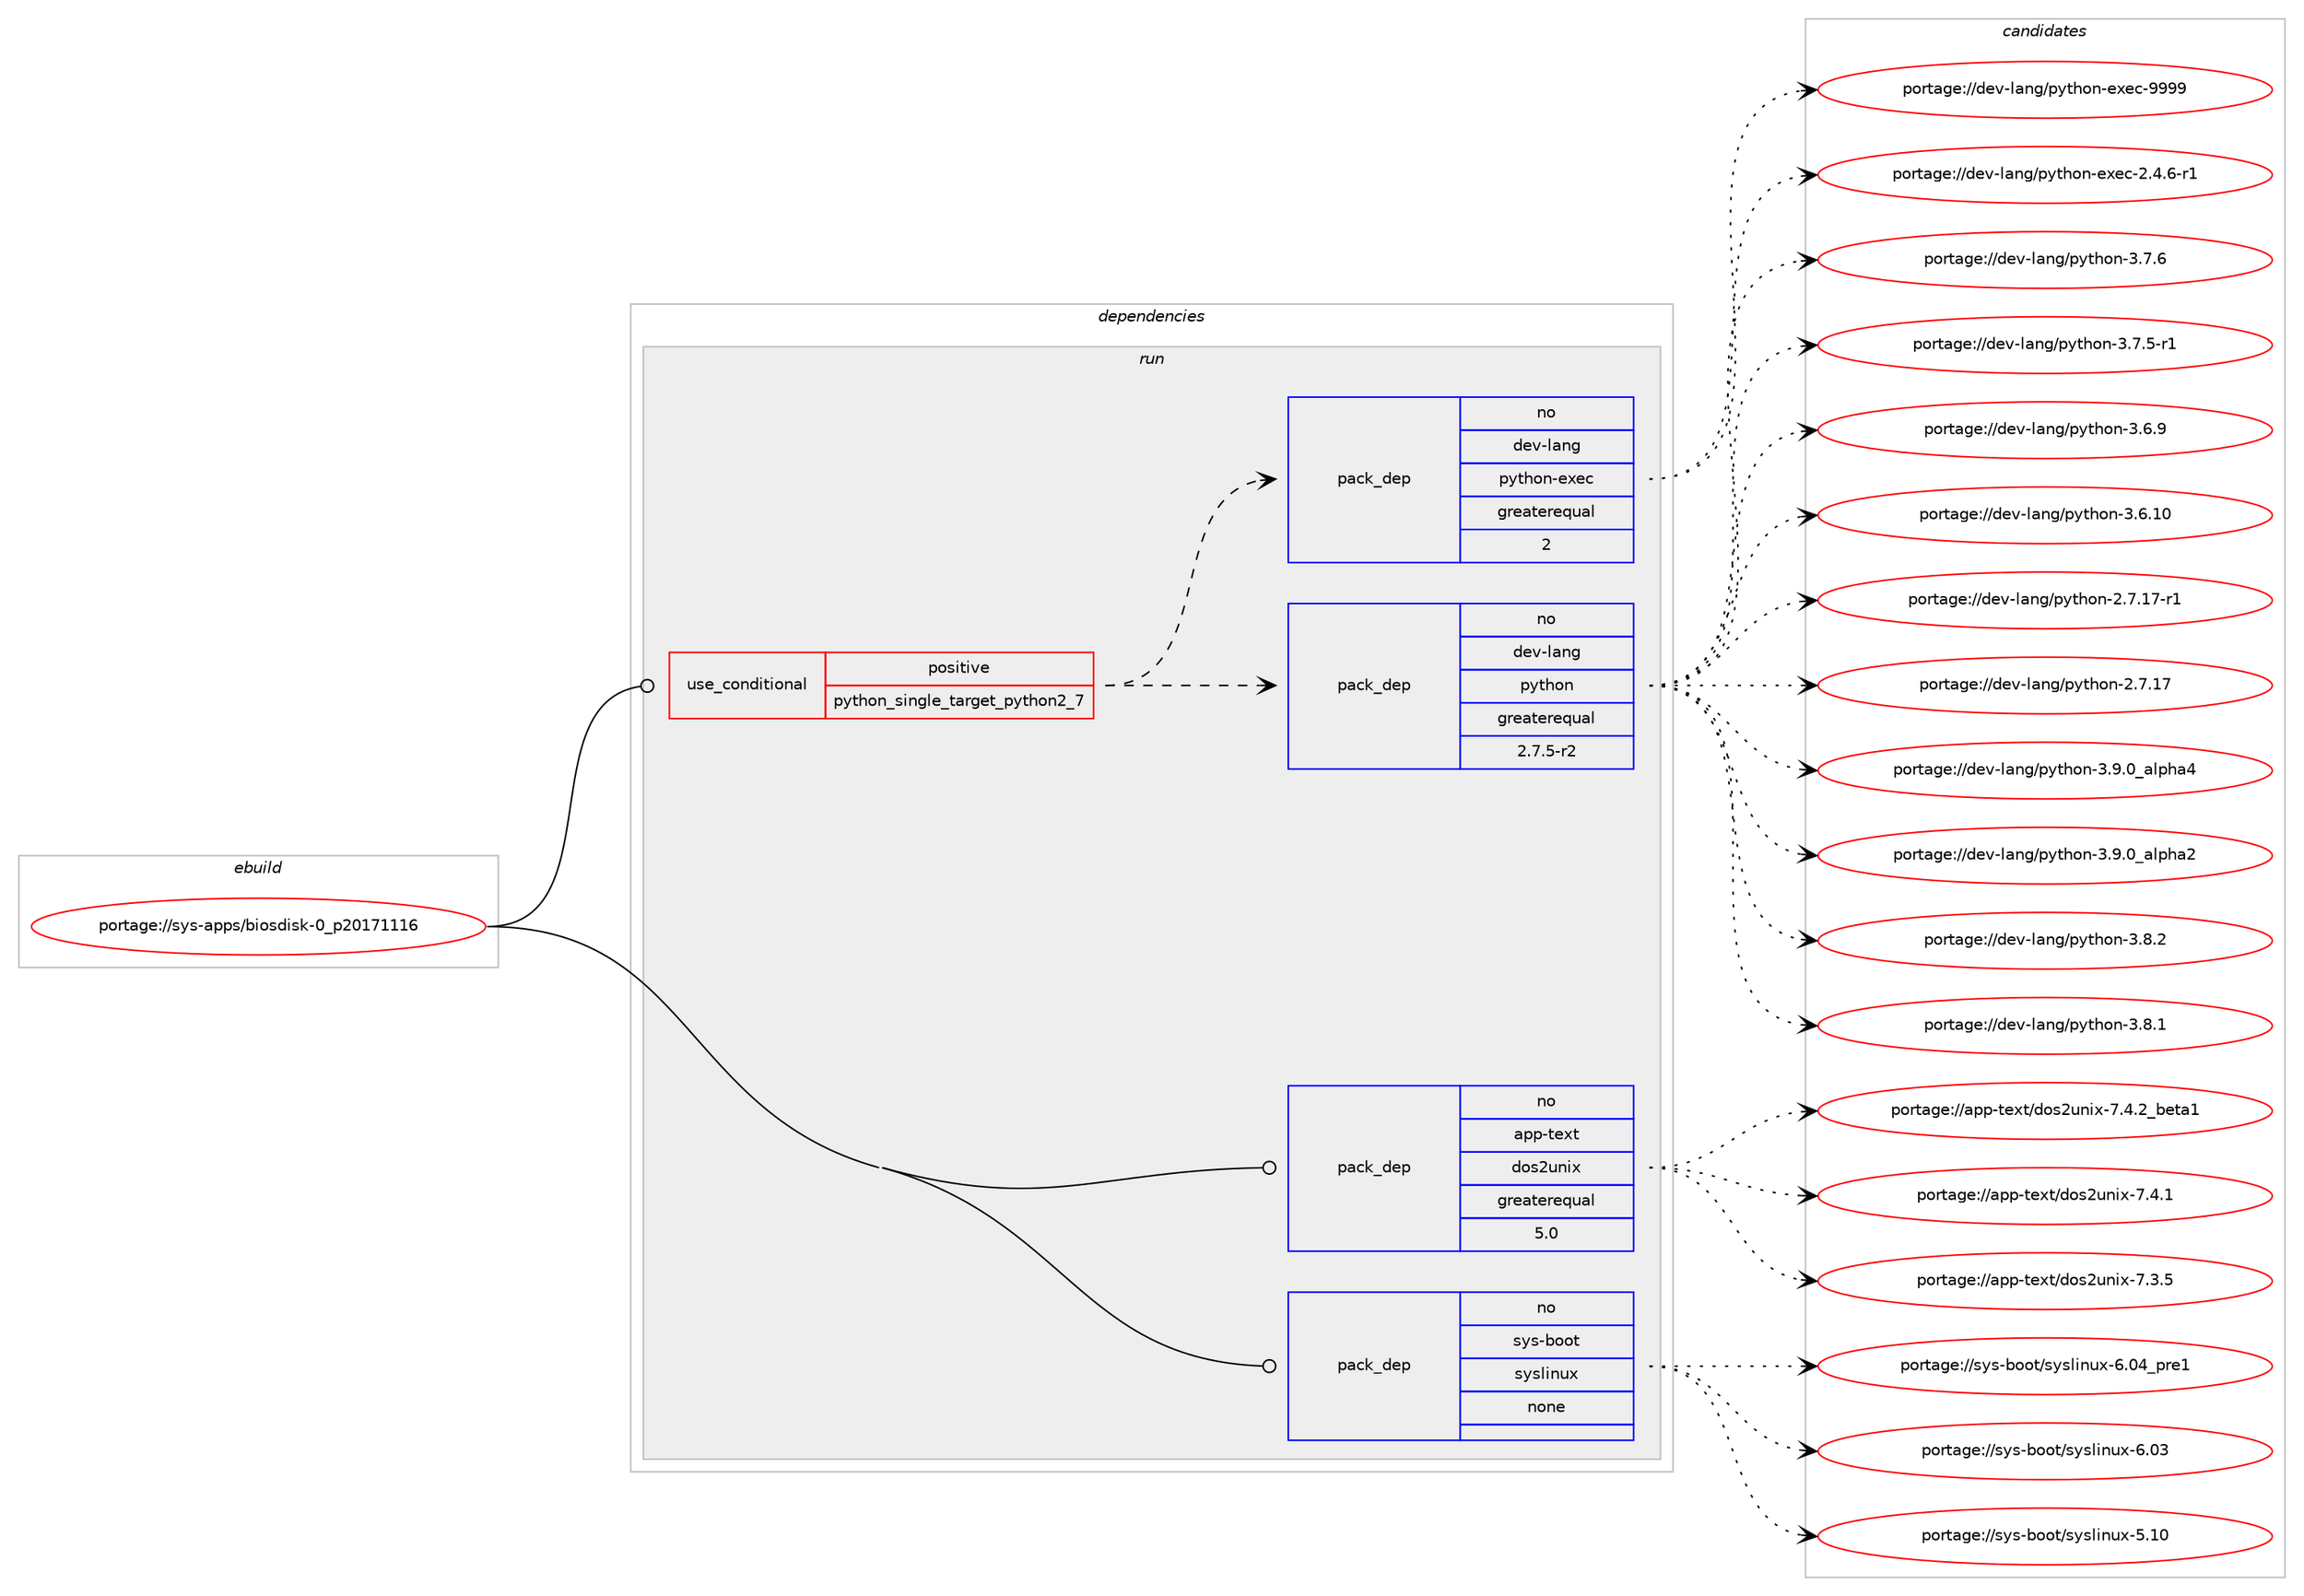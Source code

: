 digraph prolog {

# *************
# Graph options
# *************

newrank=true;
concentrate=true;
compound=true;
graph [rankdir=LR,fontname=Helvetica,fontsize=10,ranksep=1.5];#, ranksep=2.5, nodesep=0.2];
edge  [arrowhead=vee];
node  [fontname=Helvetica,fontsize=10];

# **********
# The ebuild
# **********

subgraph cluster_leftcol {
color=gray;
rank=same;
label=<<i>ebuild</i>>;
id [label="portage://sys-apps/biosdisk-0_p20171116", color=red, width=4, href="../sys-apps/biosdisk-0_p20171116.svg"];
}

# ****************
# The dependencies
# ****************

subgraph cluster_midcol {
color=gray;
label=<<i>dependencies</i>>;
subgraph cluster_compile {
fillcolor="#eeeeee";
style=filled;
label=<<i>compile</i>>;
}
subgraph cluster_compileandrun {
fillcolor="#eeeeee";
style=filled;
label=<<i>compile and run</i>>;
}
subgraph cluster_run {
fillcolor="#eeeeee";
style=filled;
label=<<i>run</i>>;
subgraph cond8870 {
dependency41474 [label=<<TABLE BORDER="0" CELLBORDER="1" CELLSPACING="0" CELLPADDING="4"><TR><TD ROWSPAN="3" CELLPADDING="10">use_conditional</TD></TR><TR><TD>positive</TD></TR><TR><TD>python_single_target_python2_7</TD></TR></TABLE>>, shape=none, color=red];
subgraph pack31643 {
dependency41475 [label=<<TABLE BORDER="0" CELLBORDER="1" CELLSPACING="0" CELLPADDING="4" WIDTH="220"><TR><TD ROWSPAN="6" CELLPADDING="30">pack_dep</TD></TR><TR><TD WIDTH="110">no</TD></TR><TR><TD>dev-lang</TD></TR><TR><TD>python</TD></TR><TR><TD>greaterequal</TD></TR><TR><TD>2.7.5-r2</TD></TR></TABLE>>, shape=none, color=blue];
}
dependency41474:e -> dependency41475:w [weight=20,style="dashed",arrowhead="vee"];
subgraph pack31644 {
dependency41476 [label=<<TABLE BORDER="0" CELLBORDER="1" CELLSPACING="0" CELLPADDING="4" WIDTH="220"><TR><TD ROWSPAN="6" CELLPADDING="30">pack_dep</TD></TR><TR><TD WIDTH="110">no</TD></TR><TR><TD>dev-lang</TD></TR><TR><TD>python-exec</TD></TR><TR><TD>greaterequal</TD></TR><TR><TD>2</TD></TR></TABLE>>, shape=none, color=blue];
}
dependency41474:e -> dependency41476:w [weight=20,style="dashed",arrowhead="vee"];
}
id:e -> dependency41474:w [weight=20,style="solid",arrowhead="odot"];
subgraph pack31645 {
dependency41477 [label=<<TABLE BORDER="0" CELLBORDER="1" CELLSPACING="0" CELLPADDING="4" WIDTH="220"><TR><TD ROWSPAN="6" CELLPADDING="30">pack_dep</TD></TR><TR><TD WIDTH="110">no</TD></TR><TR><TD>app-text</TD></TR><TR><TD>dos2unix</TD></TR><TR><TD>greaterequal</TD></TR><TR><TD>5.0</TD></TR></TABLE>>, shape=none, color=blue];
}
id:e -> dependency41477:w [weight=20,style="solid",arrowhead="odot"];
subgraph pack31646 {
dependency41478 [label=<<TABLE BORDER="0" CELLBORDER="1" CELLSPACING="0" CELLPADDING="4" WIDTH="220"><TR><TD ROWSPAN="6" CELLPADDING="30">pack_dep</TD></TR><TR><TD WIDTH="110">no</TD></TR><TR><TD>sys-boot</TD></TR><TR><TD>syslinux</TD></TR><TR><TD>none</TD></TR><TR><TD></TD></TR></TABLE>>, shape=none, color=blue];
}
id:e -> dependency41478:w [weight=20,style="solid",arrowhead="odot"];
}
}

# **************
# The candidates
# **************

subgraph cluster_choices {
rank=same;
color=gray;
label=<<i>candidates</i>>;

subgraph choice31643 {
color=black;
nodesep=1;
choice10010111845108971101034711212111610411111045514657464895971081121049752 [label="portage://dev-lang/python-3.9.0_alpha4", color=red, width=4,href="../dev-lang/python-3.9.0_alpha4.svg"];
choice10010111845108971101034711212111610411111045514657464895971081121049750 [label="portage://dev-lang/python-3.9.0_alpha2", color=red, width=4,href="../dev-lang/python-3.9.0_alpha2.svg"];
choice100101118451089711010347112121116104111110455146564650 [label="portage://dev-lang/python-3.8.2", color=red, width=4,href="../dev-lang/python-3.8.2.svg"];
choice100101118451089711010347112121116104111110455146564649 [label="portage://dev-lang/python-3.8.1", color=red, width=4,href="../dev-lang/python-3.8.1.svg"];
choice100101118451089711010347112121116104111110455146554654 [label="portage://dev-lang/python-3.7.6", color=red, width=4,href="../dev-lang/python-3.7.6.svg"];
choice1001011184510897110103471121211161041111104551465546534511449 [label="portage://dev-lang/python-3.7.5-r1", color=red, width=4,href="../dev-lang/python-3.7.5-r1.svg"];
choice100101118451089711010347112121116104111110455146544657 [label="portage://dev-lang/python-3.6.9", color=red, width=4,href="../dev-lang/python-3.6.9.svg"];
choice10010111845108971101034711212111610411111045514654464948 [label="portage://dev-lang/python-3.6.10", color=red, width=4,href="../dev-lang/python-3.6.10.svg"];
choice100101118451089711010347112121116104111110455046554649554511449 [label="portage://dev-lang/python-2.7.17-r1", color=red, width=4,href="../dev-lang/python-2.7.17-r1.svg"];
choice10010111845108971101034711212111610411111045504655464955 [label="portage://dev-lang/python-2.7.17", color=red, width=4,href="../dev-lang/python-2.7.17.svg"];
dependency41475:e -> choice10010111845108971101034711212111610411111045514657464895971081121049752:w [style=dotted,weight="100"];
dependency41475:e -> choice10010111845108971101034711212111610411111045514657464895971081121049750:w [style=dotted,weight="100"];
dependency41475:e -> choice100101118451089711010347112121116104111110455146564650:w [style=dotted,weight="100"];
dependency41475:e -> choice100101118451089711010347112121116104111110455146564649:w [style=dotted,weight="100"];
dependency41475:e -> choice100101118451089711010347112121116104111110455146554654:w [style=dotted,weight="100"];
dependency41475:e -> choice1001011184510897110103471121211161041111104551465546534511449:w [style=dotted,weight="100"];
dependency41475:e -> choice100101118451089711010347112121116104111110455146544657:w [style=dotted,weight="100"];
dependency41475:e -> choice10010111845108971101034711212111610411111045514654464948:w [style=dotted,weight="100"];
dependency41475:e -> choice100101118451089711010347112121116104111110455046554649554511449:w [style=dotted,weight="100"];
dependency41475:e -> choice10010111845108971101034711212111610411111045504655464955:w [style=dotted,weight="100"];
}
subgraph choice31644 {
color=black;
nodesep=1;
choice10010111845108971101034711212111610411111045101120101994557575757 [label="portage://dev-lang/python-exec-9999", color=red, width=4,href="../dev-lang/python-exec-9999.svg"];
choice10010111845108971101034711212111610411111045101120101994550465246544511449 [label="portage://dev-lang/python-exec-2.4.6-r1", color=red, width=4,href="../dev-lang/python-exec-2.4.6-r1.svg"];
dependency41476:e -> choice10010111845108971101034711212111610411111045101120101994557575757:w [style=dotted,weight="100"];
dependency41476:e -> choice10010111845108971101034711212111610411111045101120101994550465246544511449:w [style=dotted,weight="100"];
}
subgraph choice31645 {
color=black;
nodesep=1;
choice9711211245116101120116471001111155011711010512045554652465095981011169749 [label="portage://app-text/dos2unix-7.4.2_beta1", color=red, width=4,href="../app-text/dos2unix-7.4.2_beta1.svg"];
choice97112112451161011201164710011111550117110105120455546524649 [label="portage://app-text/dos2unix-7.4.1", color=red, width=4,href="../app-text/dos2unix-7.4.1.svg"];
choice97112112451161011201164710011111550117110105120455546514653 [label="portage://app-text/dos2unix-7.3.5", color=red, width=4,href="../app-text/dos2unix-7.3.5.svg"];
dependency41477:e -> choice9711211245116101120116471001111155011711010512045554652465095981011169749:w [style=dotted,weight="100"];
dependency41477:e -> choice97112112451161011201164710011111550117110105120455546524649:w [style=dotted,weight="100"];
dependency41477:e -> choice97112112451161011201164710011111550117110105120455546514653:w [style=dotted,weight="100"];
}
subgraph choice31646 {
color=black;
nodesep=1;
choice11512111545981111111164711512111510810511011712045544648529511211410149 [label="portage://sys-boot/syslinux-6.04_pre1", color=red, width=4,href="../sys-boot/syslinux-6.04_pre1.svg"];
choice1151211154598111111116471151211151081051101171204554464851 [label="portage://sys-boot/syslinux-6.03", color=red, width=4,href="../sys-boot/syslinux-6.03.svg"];
choice1151211154598111111116471151211151081051101171204553464948 [label="portage://sys-boot/syslinux-5.10", color=red, width=4,href="../sys-boot/syslinux-5.10.svg"];
dependency41478:e -> choice11512111545981111111164711512111510810511011712045544648529511211410149:w [style=dotted,weight="100"];
dependency41478:e -> choice1151211154598111111116471151211151081051101171204554464851:w [style=dotted,weight="100"];
dependency41478:e -> choice1151211154598111111116471151211151081051101171204553464948:w [style=dotted,weight="100"];
}
}

}

